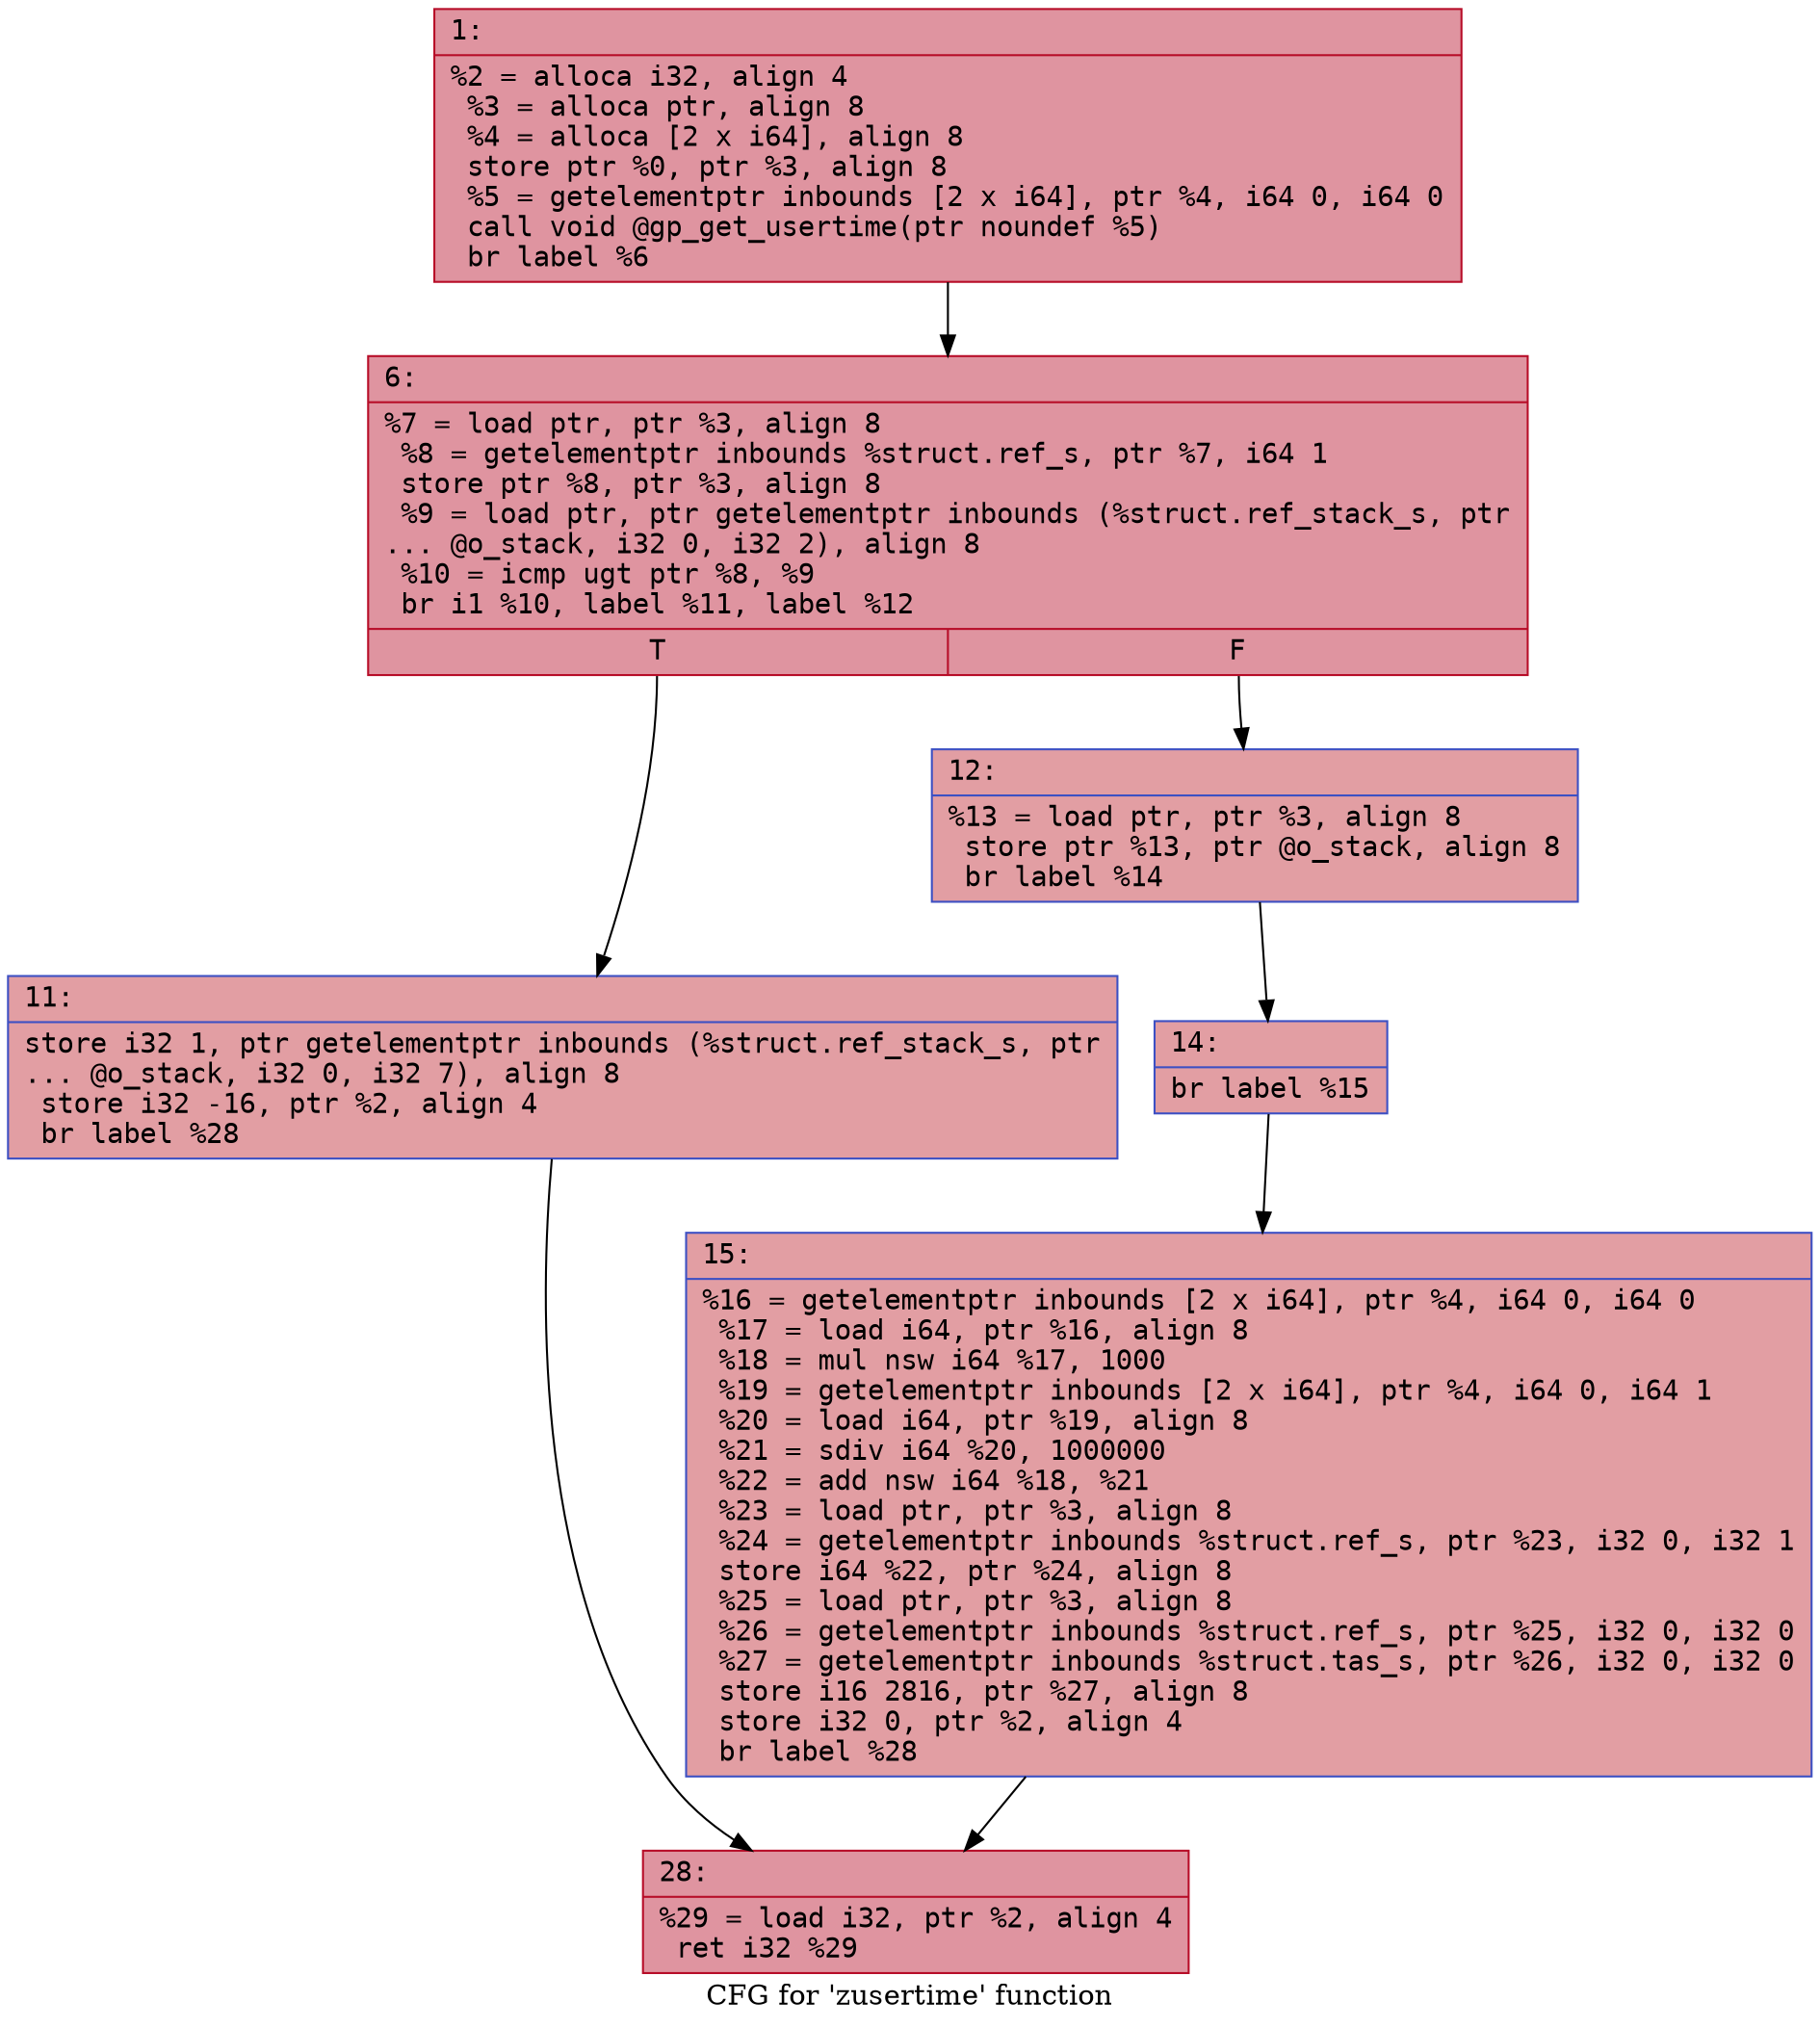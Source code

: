 digraph "CFG for 'zusertime' function" {
	label="CFG for 'zusertime' function";

	Node0x6000020f9630 [shape=record,color="#b70d28ff", style=filled, fillcolor="#b70d2870" fontname="Courier",label="{1:\l|  %2 = alloca i32, align 4\l  %3 = alloca ptr, align 8\l  %4 = alloca [2 x i64], align 8\l  store ptr %0, ptr %3, align 8\l  %5 = getelementptr inbounds [2 x i64], ptr %4, i64 0, i64 0\l  call void @gp_get_usertime(ptr noundef %5)\l  br label %6\l}"];
	Node0x6000020f9630 -> Node0x6000020f9680[tooltip="1 -> 6\nProbability 100.00%" ];
	Node0x6000020f9680 [shape=record,color="#b70d28ff", style=filled, fillcolor="#b70d2870" fontname="Courier",label="{6:\l|  %7 = load ptr, ptr %3, align 8\l  %8 = getelementptr inbounds %struct.ref_s, ptr %7, i64 1\l  store ptr %8, ptr %3, align 8\l  %9 = load ptr, ptr getelementptr inbounds (%struct.ref_stack_s, ptr\l... @o_stack, i32 0, i32 2), align 8\l  %10 = icmp ugt ptr %8, %9\l  br i1 %10, label %11, label %12\l|{<s0>T|<s1>F}}"];
	Node0x6000020f9680:s0 -> Node0x6000020f96d0[tooltip="6 -> 11\nProbability 50.00%" ];
	Node0x6000020f9680:s1 -> Node0x6000020f9720[tooltip="6 -> 12\nProbability 50.00%" ];
	Node0x6000020f96d0 [shape=record,color="#3d50c3ff", style=filled, fillcolor="#be242e70" fontname="Courier",label="{11:\l|  store i32 1, ptr getelementptr inbounds (%struct.ref_stack_s, ptr\l... @o_stack, i32 0, i32 7), align 8\l  store i32 -16, ptr %2, align 4\l  br label %28\l}"];
	Node0x6000020f96d0 -> Node0x6000020f9810[tooltip="11 -> 28\nProbability 100.00%" ];
	Node0x6000020f9720 [shape=record,color="#3d50c3ff", style=filled, fillcolor="#be242e70" fontname="Courier",label="{12:\l|  %13 = load ptr, ptr %3, align 8\l  store ptr %13, ptr @o_stack, align 8\l  br label %14\l}"];
	Node0x6000020f9720 -> Node0x6000020f9770[tooltip="12 -> 14\nProbability 100.00%" ];
	Node0x6000020f9770 [shape=record,color="#3d50c3ff", style=filled, fillcolor="#be242e70" fontname="Courier",label="{14:\l|  br label %15\l}"];
	Node0x6000020f9770 -> Node0x6000020f97c0[tooltip="14 -> 15\nProbability 100.00%" ];
	Node0x6000020f97c0 [shape=record,color="#3d50c3ff", style=filled, fillcolor="#be242e70" fontname="Courier",label="{15:\l|  %16 = getelementptr inbounds [2 x i64], ptr %4, i64 0, i64 0\l  %17 = load i64, ptr %16, align 8\l  %18 = mul nsw i64 %17, 1000\l  %19 = getelementptr inbounds [2 x i64], ptr %4, i64 0, i64 1\l  %20 = load i64, ptr %19, align 8\l  %21 = sdiv i64 %20, 1000000\l  %22 = add nsw i64 %18, %21\l  %23 = load ptr, ptr %3, align 8\l  %24 = getelementptr inbounds %struct.ref_s, ptr %23, i32 0, i32 1\l  store i64 %22, ptr %24, align 8\l  %25 = load ptr, ptr %3, align 8\l  %26 = getelementptr inbounds %struct.ref_s, ptr %25, i32 0, i32 0\l  %27 = getelementptr inbounds %struct.tas_s, ptr %26, i32 0, i32 0\l  store i16 2816, ptr %27, align 8\l  store i32 0, ptr %2, align 4\l  br label %28\l}"];
	Node0x6000020f97c0 -> Node0x6000020f9810[tooltip="15 -> 28\nProbability 100.00%" ];
	Node0x6000020f9810 [shape=record,color="#b70d28ff", style=filled, fillcolor="#b70d2870" fontname="Courier",label="{28:\l|  %29 = load i32, ptr %2, align 4\l  ret i32 %29\l}"];
}
